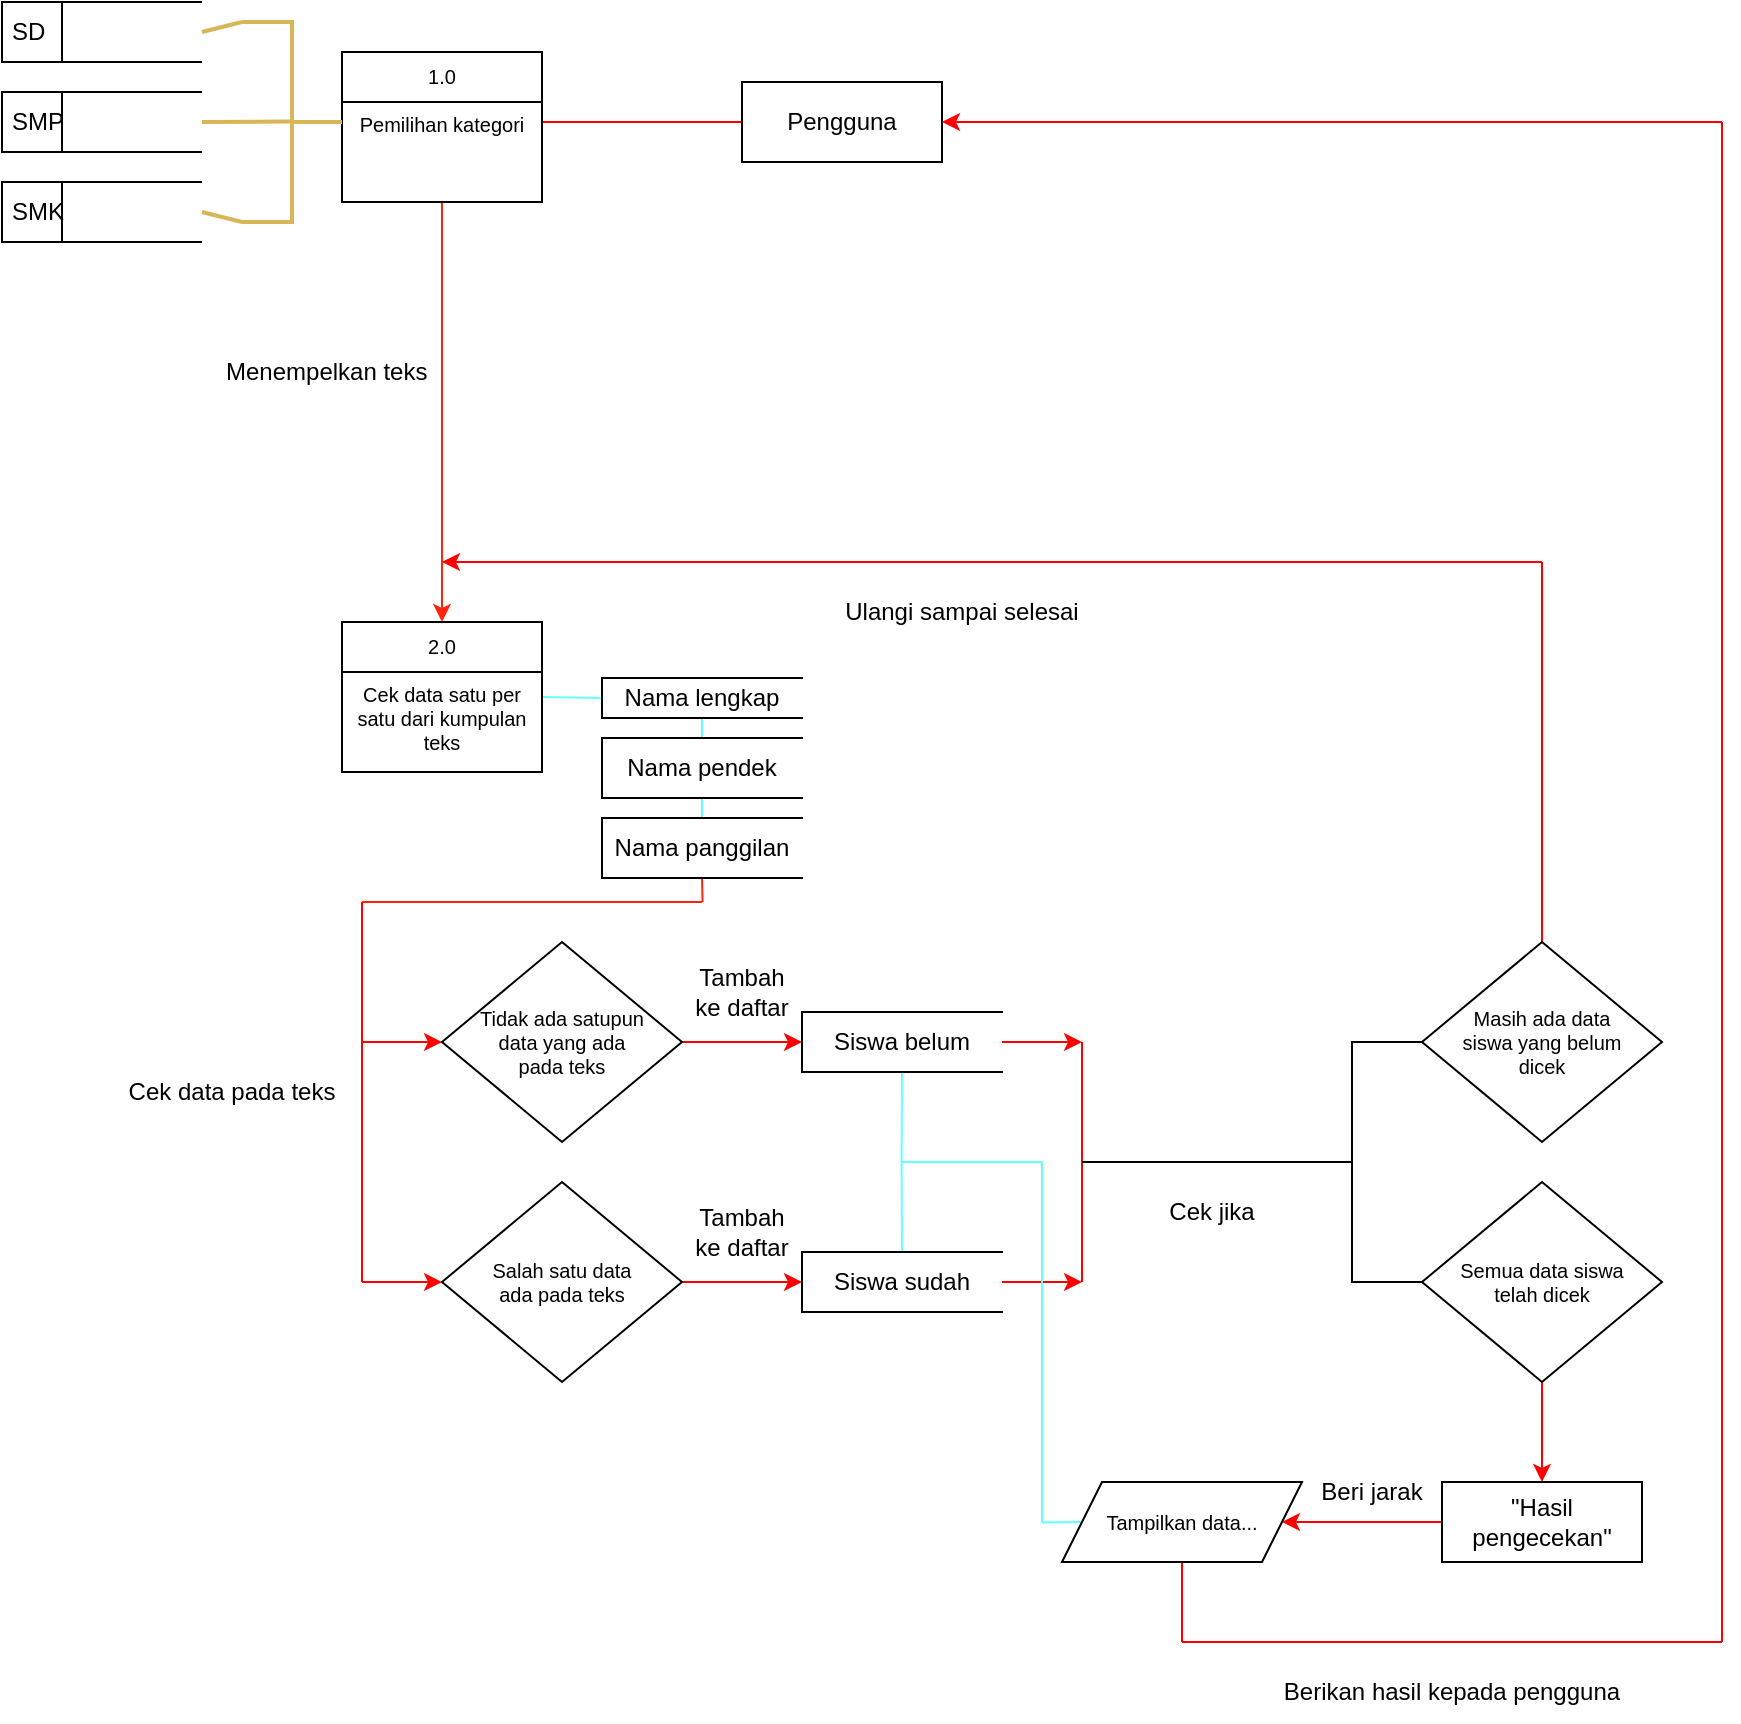 <mxfile>
    <diagram id="9fj4uB4x_RcANymwhWSi" name="Page-1">
        <mxGraphModel dx="1508" dy="1556" grid="1" gridSize="10" guides="1" tooltips="1" connect="1" arrows="1" fold="1" page="1" pageScale="1" pageWidth="850" pageHeight="1100" background="#FFFFFF" math="0" shadow="0">
            <root>
                <mxCell id="0"/>
                <mxCell id="1" parent="0"/>
                <mxCell id="14" value="" style="endArrow=none;html=1;exitX=1;exitY=0.5;exitDx=0;exitDy=0;entryX=0;entryY=0.5;entryDx=0;entryDy=0;strokeWidth=1;strokeColor=#66FFFF;" parent="1" source="40" target="17" edge="1">
                    <mxGeometry width="50" height="50" relative="1" as="geometry">
                        <mxPoint x="135" y="155" as="sourcePoint"/>
                        <mxPoint x="160" y="168" as="targetPoint"/>
                    </mxGeometry>
                </mxCell>
                <mxCell id="43" style="edgeStyle=none;html=1;exitX=0.5;exitY=1;exitDx=0;exitDy=0;entryX=0.5;entryY=0;entryDx=0;entryDy=0;endArrow=none;endFill=0;strokeColor=#66FFFF;" parent="1" source="17" target="26" edge="1">
                    <mxGeometry relative="1" as="geometry"/>
                </mxCell>
                <mxCell id="17" value="Nama lengkap" style="html=1;dashed=0;whiteSpace=wrap;shape=partialRectangle;right=0;" parent="1" vertex="1">
                    <mxGeometry x="160" y="158" width="100" height="20" as="geometry"/>
                </mxCell>
                <mxCell id="44" style="edgeStyle=none;html=1;exitX=0.5;exitY=1;exitDx=0;exitDy=0;endArrow=none;endFill=0;strokeColor=#66FFFF;" parent="1" source="26" target="28" edge="1">
                    <mxGeometry relative="1" as="geometry"/>
                </mxCell>
                <mxCell id="26" value="Nama pendek" style="html=1;dashed=0;whiteSpace=wrap;shape=partialRectangle;right=0;" parent="1" vertex="1">
                    <mxGeometry x="160" y="188" width="100" height="30" as="geometry"/>
                </mxCell>
                <mxCell id="61" style="edgeStyle=none;html=1;exitX=0.5;exitY=1;exitDx=0;exitDy=0;strokeColor=#FF250D;endArrow=none;endFill=0;" parent="1" source="28" edge="1">
                    <mxGeometry relative="1" as="geometry">
                        <mxPoint x="210.286" y="270" as="targetPoint"/>
                    </mxGeometry>
                </mxCell>
                <mxCell id="28" value="Nama panggilan" style="html=1;dashed=0;whiteSpace=wrap;shape=partialRectangle;right=0;" parent="1" vertex="1">
                    <mxGeometry x="160" y="228" width="100" height="30" as="geometry"/>
                </mxCell>
                <mxCell id="39" style="edgeStyle=none;html=1;entryX=0.5;entryY=0;entryDx=0;entryDy=0;fillColor=#e51400;strokeColor=#FF250D;exitX=0.5;exitY=1;exitDx=0;exitDy=0;" parent="1" source="120" target="40" edge="1">
                    <mxGeometry relative="1" as="geometry">
                        <mxPoint x="80.0" y="45" as="sourcePoint"/>
                        <mxPoint x="80" y="90" as="targetPoint"/>
                    </mxGeometry>
                </mxCell>
                <mxCell id="40" value="2.0&#xa;&#xa;Cek data satu per satu dari kumpulan teks" style="swimlane;fontStyle=0;childLayout=stackLayout;horizontal=1;startSize=25;fillColor=#ffffff;horizontalStack=0;resizeParent=1;resizeParentMax=0;resizeLast=0;collapsible=0;marginBottom=0;swimlaneFillColor=#ffffff;labelBackgroundColor=none;textShadow=0;verticalAlign=top;fontSize=10;whiteSpace=wrap;" parent="1" vertex="1">
                    <mxGeometry x="30" y="130" width="100" height="75" as="geometry"/>
                </mxCell>
                <mxCell id="116" style="edgeStyle=none;html=1;exitX=0;exitY=0.5;exitDx=0;exitDy=0;strokeColor=#FF0000;endArrow=none;endFill=0;" parent="1" source="45" edge="1">
                    <mxGeometry relative="1" as="geometry">
                        <mxPoint x="130" y="-120" as="targetPoint"/>
                    </mxGeometry>
                </mxCell>
                <mxCell id="45" value="Pengguna" style="html=1;dashed=0;whiteSpace=wrap;" parent="1" vertex="1">
                    <mxGeometry x="230" y="-140" width="100" height="40" as="geometry"/>
                </mxCell>
                <mxCell id="65" style="edgeStyle=none;html=1;exitX=1;exitY=0.5;exitDx=0;exitDy=0;strokeColor=#FF0000;entryX=0;entryY=0.5;entryDx=0;entryDy=0;" parent="1" target="91" edge="1">
                    <mxGeometry relative="1" as="geometry">
                        <mxPoint x="200.0" y="460.0" as="sourcePoint"/>
                        <mxPoint x="250" y="460" as="targetPoint"/>
                    </mxGeometry>
                </mxCell>
                <mxCell id="70" style="edgeStyle=none;html=1;strokeColor=#FF0000;endArrow=classic;endFill=1;exitX=1;exitY=0.5;exitDx=0;exitDy=0;" parent="1" source="90" edge="1">
                    <mxGeometry relative="1" as="geometry">
                        <mxPoint x="400" y="340" as="targetPoint"/>
                        <mxPoint x="370" y="340" as="sourcePoint"/>
                    </mxGeometry>
                </mxCell>
                <mxCell id="71" style="edgeStyle=none;html=1;strokeColor=#FF0000;endArrow=classic;endFill=1;exitX=1;exitY=0.5;exitDx=0;exitDy=0;" parent="1" source="91" edge="1">
                    <mxGeometry relative="1" as="geometry">
                        <mxPoint x="400" y="460" as="targetPoint"/>
                        <mxPoint x="370" y="460" as="sourcePoint"/>
                    </mxGeometry>
                </mxCell>
                <mxCell id="53" value="" style="endArrow=none;html=1;fontColor=#FF250D;strokeColor=#FF250D;" parent="1" edge="1">
                    <mxGeometry width="50" height="50" relative="1" as="geometry">
                        <mxPoint x="40" y="270" as="sourcePoint"/>
                        <mxPoint x="210" y="270" as="targetPoint"/>
                    </mxGeometry>
                </mxCell>
                <mxCell id="66" style="edgeStyle=none;html=1;exitX=1;exitY=0.5;exitDx=0;exitDy=0;strokeColor=#FF0000;entryX=0;entryY=0.5;entryDx=0;entryDy=0;" parent="1" target="90" edge="1">
                    <mxGeometry relative="1" as="geometry">
                        <mxPoint x="200.0" y="340.0" as="sourcePoint"/>
                        <mxPoint x="250" y="340" as="targetPoint"/>
                    </mxGeometry>
                </mxCell>
                <mxCell id="62" value="" style="endArrow=none;html=1;strokeColor=light-dark(#ff0000, #ededed);" parent="1" edge="1">
                    <mxGeometry width="50" height="50" relative="1" as="geometry">
                        <mxPoint x="40" y="460" as="sourcePoint"/>
                        <mxPoint x="40" y="270" as="targetPoint"/>
                    </mxGeometry>
                </mxCell>
                <mxCell id="63" value="" style="endArrow=classic;html=1;strokeColor=light-dark(#FF0000,#EDEDED);entryX=0;entryY=0.5;entryDx=0;entryDy=0;" parent="1" target="88" edge="1">
                    <mxGeometry width="50" height="50" relative="1" as="geometry">
                        <mxPoint x="40" y="340" as="sourcePoint"/>
                        <mxPoint x="60" y="340" as="targetPoint"/>
                    </mxGeometry>
                </mxCell>
                <mxCell id="64" value="" style="endArrow=classic;html=1;strokeColor=light-dark(#ff0000, #ededed);entryX=0;entryY=0.5;entryDx=0;entryDy=0;" parent="1" target="89" edge="1">
                    <mxGeometry width="50" height="50" relative="1" as="geometry">
                        <mxPoint x="40" y="460" as="sourcePoint"/>
                        <mxPoint x="70" y="460" as="targetPoint"/>
                    </mxGeometry>
                </mxCell>
                <mxCell id="67" value="Tambah ke daftar" style="text;html=1;align=center;verticalAlign=middle;whiteSpace=wrap;rounded=0;" parent="1" vertex="1">
                    <mxGeometry x="200" y="300" width="60" height="30" as="geometry"/>
                </mxCell>
                <mxCell id="69" value="Tambah ke daftar" style="text;html=1;align=center;verticalAlign=middle;whiteSpace=wrap;rounded=0;" parent="1" vertex="1">
                    <mxGeometry x="200" y="420" width="60" height="30" as="geometry"/>
                </mxCell>
                <mxCell id="73" value="" style="endArrow=none;html=1;strokeColor=#FF0000;endFill=0;" parent="1" edge="1">
                    <mxGeometry width="50" height="50" relative="1" as="geometry">
                        <mxPoint x="400" y="460" as="sourcePoint"/>
                        <mxPoint x="400" y="340" as="targetPoint"/>
                    </mxGeometry>
                </mxCell>
                <mxCell id="81" style="edgeStyle=none;html=1;exitX=1;exitY=0;exitDx=0;exitDy=0;exitPerimeter=0;entryX=0;entryY=0.5;entryDx=0;entryDy=0;strokeColor=#FF0000;" parent="1" source="75" target="77" edge="1">
                    <mxGeometry relative="1" as="geometry"/>
                </mxCell>
                <mxCell id="82" style="edgeStyle=none;html=1;exitX=1;exitY=1;exitDx=0;exitDy=0;exitPerimeter=0;entryX=0;entryY=0.5;entryDx=0;entryDy=0;strokeColor=#FF0000;" parent="1" source="75" target="76" edge="1">
                    <mxGeometry relative="1" as="geometry"/>
                </mxCell>
                <mxCell id="75" value="" style="strokeWidth=1;html=1;shape=mxgraph.flowchart.annotation_2;align=left;labelPosition=right;pointerEvents=1;strokeColor=#000000;" parent="1" vertex="1">
                    <mxGeometry x="400" y="340" width="270" height="120" as="geometry"/>
                </mxCell>
                <mxCell id="96" style="edgeStyle=none;html=1;exitX=0.5;exitY=1;exitDx=0;exitDy=0;strokeColor=#FF0000;entryX=0.5;entryY=0;entryDx=0;entryDy=0;" parent="1" source="76" target="97" edge="1">
                    <mxGeometry relative="1" as="geometry">
                        <mxPoint x="630" y="540" as="targetPoint"/>
                    </mxGeometry>
                </mxCell>
                <mxCell id="76" value="Semua data siswa&lt;div&gt;telah dicek&lt;/div&gt;" style="shape=rhombus;html=1;dashed=0;whiteSpace=wrap;perimeter=rhombusPerimeter;fontSize=10;" parent="1" vertex="1">
                    <mxGeometry x="570" y="410" width="120" height="100" as="geometry"/>
                </mxCell>
                <mxCell id="85" style="edgeStyle=none;html=1;exitX=0.5;exitY=0;exitDx=0;exitDy=0;strokeColor=#FF0000;endArrow=none;endFill=0;" parent="1" source="77" edge="1">
                    <mxGeometry relative="1" as="geometry">
                        <mxPoint x="630" y="100" as="targetPoint"/>
                    </mxGeometry>
                </mxCell>
                <mxCell id="77" value="Masih ada data&lt;div&gt;siswa yang belum&lt;/div&gt;&lt;div&gt;dicek&lt;/div&gt;" style="shape=rhombus;html=1;dashed=0;whiteSpace=wrap;perimeter=rhombusPerimeter;fontSize=10;" parent="1" vertex="1">
                    <mxGeometry x="570" y="290" width="120" height="100" as="geometry"/>
                </mxCell>
                <mxCell id="78" value="Cek data pada teks" style="text;html=1;align=center;verticalAlign=middle;whiteSpace=wrap;rounded=0;rotation=0;" parent="1" vertex="1">
                    <mxGeometry x="-80" y="350" width="110" height="30" as="geometry"/>
                </mxCell>
                <mxCell id="83" value="Cek jika" style="text;html=1;align=center;verticalAlign=middle;whiteSpace=wrap;rounded=0;rotation=0;" parent="1" vertex="1">
                    <mxGeometry x="410" y="410" width="110" height="30" as="geometry"/>
                </mxCell>
                <mxCell id="86" value="" style="endArrow=classic;html=1;strokeColor=#FF0000;endFill=1;" parent="1" edge="1">
                    <mxGeometry width="50" height="50" relative="1" as="geometry">
                        <mxPoint x="630" y="100" as="sourcePoint"/>
                        <mxPoint x="80" y="100" as="targetPoint"/>
                    </mxGeometry>
                </mxCell>
                <mxCell id="87" value="Ulangi sampai selesai" style="text;html=1;align=center;verticalAlign=middle;whiteSpace=wrap;rounded=0;" parent="1" vertex="1">
                    <mxGeometry x="270" y="110" width="140" height="30" as="geometry"/>
                </mxCell>
                <mxCell id="88" value="Tidak ada satupun&lt;div&gt;data yang ada&lt;/div&gt;&lt;div&gt;pada teks&lt;/div&gt;" style="shape=rhombus;html=1;dashed=0;whiteSpace=wrap;perimeter=rhombusPerimeter;fontSize=10;" parent="1" vertex="1">
                    <mxGeometry x="80" y="290" width="120" height="100" as="geometry"/>
                </mxCell>
                <mxCell id="89" value="Salah satu data&lt;div&gt;ada pada teks&lt;/div&gt;" style="shape=rhombus;html=1;dashed=0;whiteSpace=wrap;perimeter=rhombusPerimeter;fontSize=10;" parent="1" vertex="1">
                    <mxGeometry x="80" y="410" width="120" height="100" as="geometry"/>
                </mxCell>
                <mxCell id="104" style="edgeStyle=none;html=1;exitX=0.5;exitY=1;exitDx=0;exitDy=0;endArrow=none;endFill=0;strokeColor=#66FFFF;" parent="1" source="90" edge="1">
                    <mxGeometry relative="1" as="geometry">
                        <mxPoint x="309.793" y="400.0" as="targetPoint"/>
                    </mxGeometry>
                </mxCell>
                <mxCell id="90" value="Siswa belum" style="html=1;dashed=0;whiteSpace=wrap;shape=partialRectangle;right=0;" parent="1" vertex="1">
                    <mxGeometry x="260" y="325" width="100" height="30" as="geometry"/>
                </mxCell>
                <mxCell id="105" style="edgeStyle=none;html=1;exitX=0.5;exitY=0;exitDx=0;exitDy=0;endArrow=none;endFill=0;strokeColor=#66FFFF;" parent="1" source="91" edge="1">
                    <mxGeometry relative="1" as="geometry">
                        <mxPoint x="309.793" y="400.0" as="targetPoint"/>
                    </mxGeometry>
                </mxCell>
                <mxCell id="91" value="Siswa sudah" style="html=1;dashed=0;whiteSpace=wrap;shape=partialRectangle;right=0;" parent="1" vertex="1">
                    <mxGeometry x="260" y="445" width="100" height="30" as="geometry"/>
                </mxCell>
                <mxCell id="99" style="edgeStyle=none;html=1;exitX=0;exitY=0.5;exitDx=0;exitDy=0;strokeColor=#FF0000;" parent="1" source="97" target="98" edge="1">
                    <mxGeometry relative="1" as="geometry"/>
                </mxCell>
                <mxCell id="97" value="&quot;Hasil pengecekan&quot;" style="html=1;dashed=0;whiteSpace=wrap;" parent="1" vertex="1">
                    <mxGeometry x="580" y="560" width="100" height="40" as="geometry"/>
                </mxCell>
                <mxCell id="102" style="edgeStyle=none;html=1;exitX=0;exitY=0.5;exitDx=0;exitDy=0;endArrow=none;endFill=0;strokeColor=#66FFFF;" parent="1" source="98" edge="1">
                    <mxGeometry relative="1" as="geometry">
                        <mxPoint x="380.0" y="580.241" as="targetPoint"/>
                    </mxGeometry>
                </mxCell>
                <mxCell id="108" style="edgeStyle=none;html=1;exitX=0.5;exitY=1;exitDx=0;exitDy=0;strokeColor=#FF0000;endArrow=none;endFill=0;" parent="1" source="98" edge="1">
                    <mxGeometry relative="1" as="geometry">
                        <mxPoint x="450" y="640" as="targetPoint"/>
                    </mxGeometry>
                </mxCell>
                <mxCell id="98" value="Tampilkan data..." style="shape=parallelogram;perimeter=parallelogramPerimeter;whiteSpace=wrap;html=1;fixedSize=1;fontSize=10;" parent="1" vertex="1">
                    <mxGeometry x="390" y="560" width="120" height="40" as="geometry"/>
                </mxCell>
                <mxCell id="100" value="Beri jarak" style="text;html=1;align=center;verticalAlign=middle;whiteSpace=wrap;rounded=0;rotation=0;" parent="1" vertex="1">
                    <mxGeometry x="490" y="550" width="110" height="30" as="geometry"/>
                </mxCell>
                <mxCell id="101" value="" style="endArrow=none;html=1;strokeColor=#66FFFF;" parent="1" edge="1">
                    <mxGeometry width="50" height="50" relative="1" as="geometry">
                        <mxPoint x="380" y="580" as="sourcePoint"/>
                        <mxPoint x="380" y="400" as="targetPoint"/>
                    </mxGeometry>
                </mxCell>
                <mxCell id="103" value="" style="endArrow=none;html=1;strokeColor=#66FFFF;" parent="1" edge="1">
                    <mxGeometry width="50" height="50" relative="1" as="geometry">
                        <mxPoint x="380" y="400" as="sourcePoint"/>
                        <mxPoint x="310" y="400" as="targetPoint"/>
                    </mxGeometry>
                </mxCell>
                <mxCell id="106" style="edgeStyle=none;html=1;strokeColor=#FF0000;endArrow=none;endFill=0;" parent="1" edge="1">
                    <mxGeometry relative="1" as="geometry">
                        <mxPoint x="720" y="-120" as="targetPoint"/>
                        <mxPoint x="720" y="640" as="sourcePoint"/>
                    </mxGeometry>
                </mxCell>
                <mxCell id="107" value="" style="endArrow=classic;html=1;strokeColor=#FF0000;endFill=1;entryX=1;entryY=0.5;entryDx=0;entryDy=0;" parent="1" target="45" edge="1">
                    <mxGeometry width="50" height="50" relative="1" as="geometry">
                        <mxPoint x="720" y="-120" as="sourcePoint"/>
                        <mxPoint x="700" y="59.71" as="targetPoint"/>
                    </mxGeometry>
                </mxCell>
                <mxCell id="109" value="" style="endArrow=none;html=1;strokeColor=#FF0000;endFill=0;" parent="1" edge="1">
                    <mxGeometry width="50" height="50" relative="1" as="geometry">
                        <mxPoint x="450" y="640" as="sourcePoint"/>
                        <mxPoint x="720" y="640" as="targetPoint"/>
                    </mxGeometry>
                </mxCell>
                <mxCell id="112" value="Berikan hasil kepada pengguna" style="text;html=1;align=center;verticalAlign=middle;whiteSpace=wrap;rounded=0;rotation=0;" parent="1" vertex="1">
                    <mxGeometry x="450" y="650" width="270" height="30" as="geometry"/>
                </mxCell>
                <mxCell id="115" value="Menempelkan teks" style="text;html=1;align=left;verticalAlign=middle;whiteSpace=wrap;rounded=0;" parent="1" vertex="1">
                    <mxGeometry x="-30" y="-10" width="110" height="30" as="geometry"/>
                </mxCell>
                <mxCell id="117" value="SD" style="html=1;dashed=0;whiteSpace=wrap;shape=mxgraph.dfd.dataStoreID;align=left;spacingLeft=3;points=[[0,0],[0.5,0],[1,0],[0,0.5],[1,0.5],[0,1],[0.5,1],[1,1]];" parent="1" vertex="1">
                    <mxGeometry x="-140" y="-180" width="100" height="30" as="geometry"/>
                </mxCell>
                <mxCell id="118" value="SMP" style="html=1;dashed=0;whiteSpace=wrap;shape=mxgraph.dfd.dataStoreID;align=left;spacingLeft=3;points=[[0,0],[0.5,0],[1,0],[0,0.5],[1,0.5],[0,1],[0.5,1],[1,1]];" parent="1" vertex="1">
                    <mxGeometry x="-140" y="-135" width="100" height="30" as="geometry"/>
                </mxCell>
                <mxCell id="119" value="SMK" style="html=1;dashed=0;whiteSpace=wrap;shape=mxgraph.dfd.dataStoreID;align=left;spacingLeft=3;points=[[0,0],[0.5,0],[1,0],[0,0.5],[1,0.5],[0,1],[0.5,1],[1,1]];" parent="1" vertex="1">
                    <mxGeometry x="-140" y="-90" width="100" height="30" as="geometry"/>
                </mxCell>
                <mxCell id="120" value="1.0&#xa;&#xa;Pemilihan kategori&#xa;" style="swimlane;fontStyle=0;childLayout=stackLayout;horizontal=1;startSize=25;fillColor=#ffffff;horizontalStack=0;resizeParent=1;resizeParentMax=0;resizeLast=0;collapsible=0;marginBottom=0;swimlaneFillColor=#ffffff;labelBackgroundColor=none;textShadow=0;verticalAlign=top;fontSize=10;whiteSpace=wrap;" parent="1" vertex="1">
                    <mxGeometry x="30" y="-155" width="100" height="75" as="geometry"/>
                </mxCell>
                <mxCell id="127" style="edgeStyle=none;html=1;exitX=1;exitY=0;exitDx=0;exitDy=0;exitPerimeter=0;fontFamily=Helvetica;fontSize=12;fontColor=default;entryX=1;entryY=0.5;entryDx=0;entryDy=0;fillColor=#fff2cc;strokeColor=#d6b656;strokeWidth=2;endArrow=none;endFill=0;" parent="1" source="122" target="119" edge="1">
                    <mxGeometry relative="1" as="geometry">
                        <mxPoint x="-30" y="-70.103" as="targetPoint"/>
                    </mxGeometry>
                </mxCell>
                <mxCell id="128" style="edgeStyle=none;html=1;exitX=1;exitY=1;exitDx=0;exitDy=0;exitPerimeter=0;entryX=1;entryY=0.5;entryDx=0;entryDy=0;fontFamily=Helvetica;fontSize=12;fontColor=default;fillColor=#fff2cc;strokeColor=#d6b656;strokeWidth=2;endArrow=none;endFill=0;" parent="1" source="122" target="117" edge="1">
                    <mxGeometry relative="1" as="geometry"/>
                </mxCell>
                <mxCell id="122" value="" style="strokeWidth=2;html=1;shape=mxgraph.flowchart.annotation_2;align=left;labelPosition=left;pointerEvents=1;rotation=-180;fillColor=#fff2cc;strokeColor=#d6b656;" parent="1" vertex="1">
                    <mxGeometry x="-20" y="-170" width="50" height="100" as="geometry"/>
                </mxCell>
                <mxCell id="130" style="edgeStyle=none;html=1;exitX=1;exitY=0.5;exitDx=0;exitDy=0;entryX=0.495;entryY=0.503;entryDx=0;entryDy=0;entryPerimeter=0;fontFamily=Helvetica;fontSize=12;fontColor=default;fillColor=#fff2cc;strokeColor=#d6b656;strokeWidth=2;endArrow=none;endFill=0;" parent="1" source="118" target="122" edge="1">
                    <mxGeometry relative="1" as="geometry"/>
                </mxCell>
            </root>
        </mxGraphModel>
    </diagram>
</mxfile>